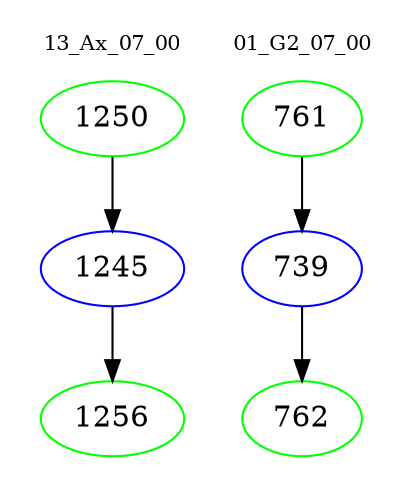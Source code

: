 digraph{
subgraph cluster_0 {
color = white
label = "13_Ax_07_00";
fontsize=10;
T0_1250 [label="1250", color="green"]
T0_1250 -> T0_1245 [color="black"]
T0_1245 [label="1245", color="blue"]
T0_1245 -> T0_1256 [color="black"]
T0_1256 [label="1256", color="green"]
}
subgraph cluster_1 {
color = white
label = "01_G2_07_00";
fontsize=10;
T1_761 [label="761", color="green"]
T1_761 -> T1_739 [color="black"]
T1_739 [label="739", color="blue"]
T1_739 -> T1_762 [color="black"]
T1_762 [label="762", color="green"]
}
}
